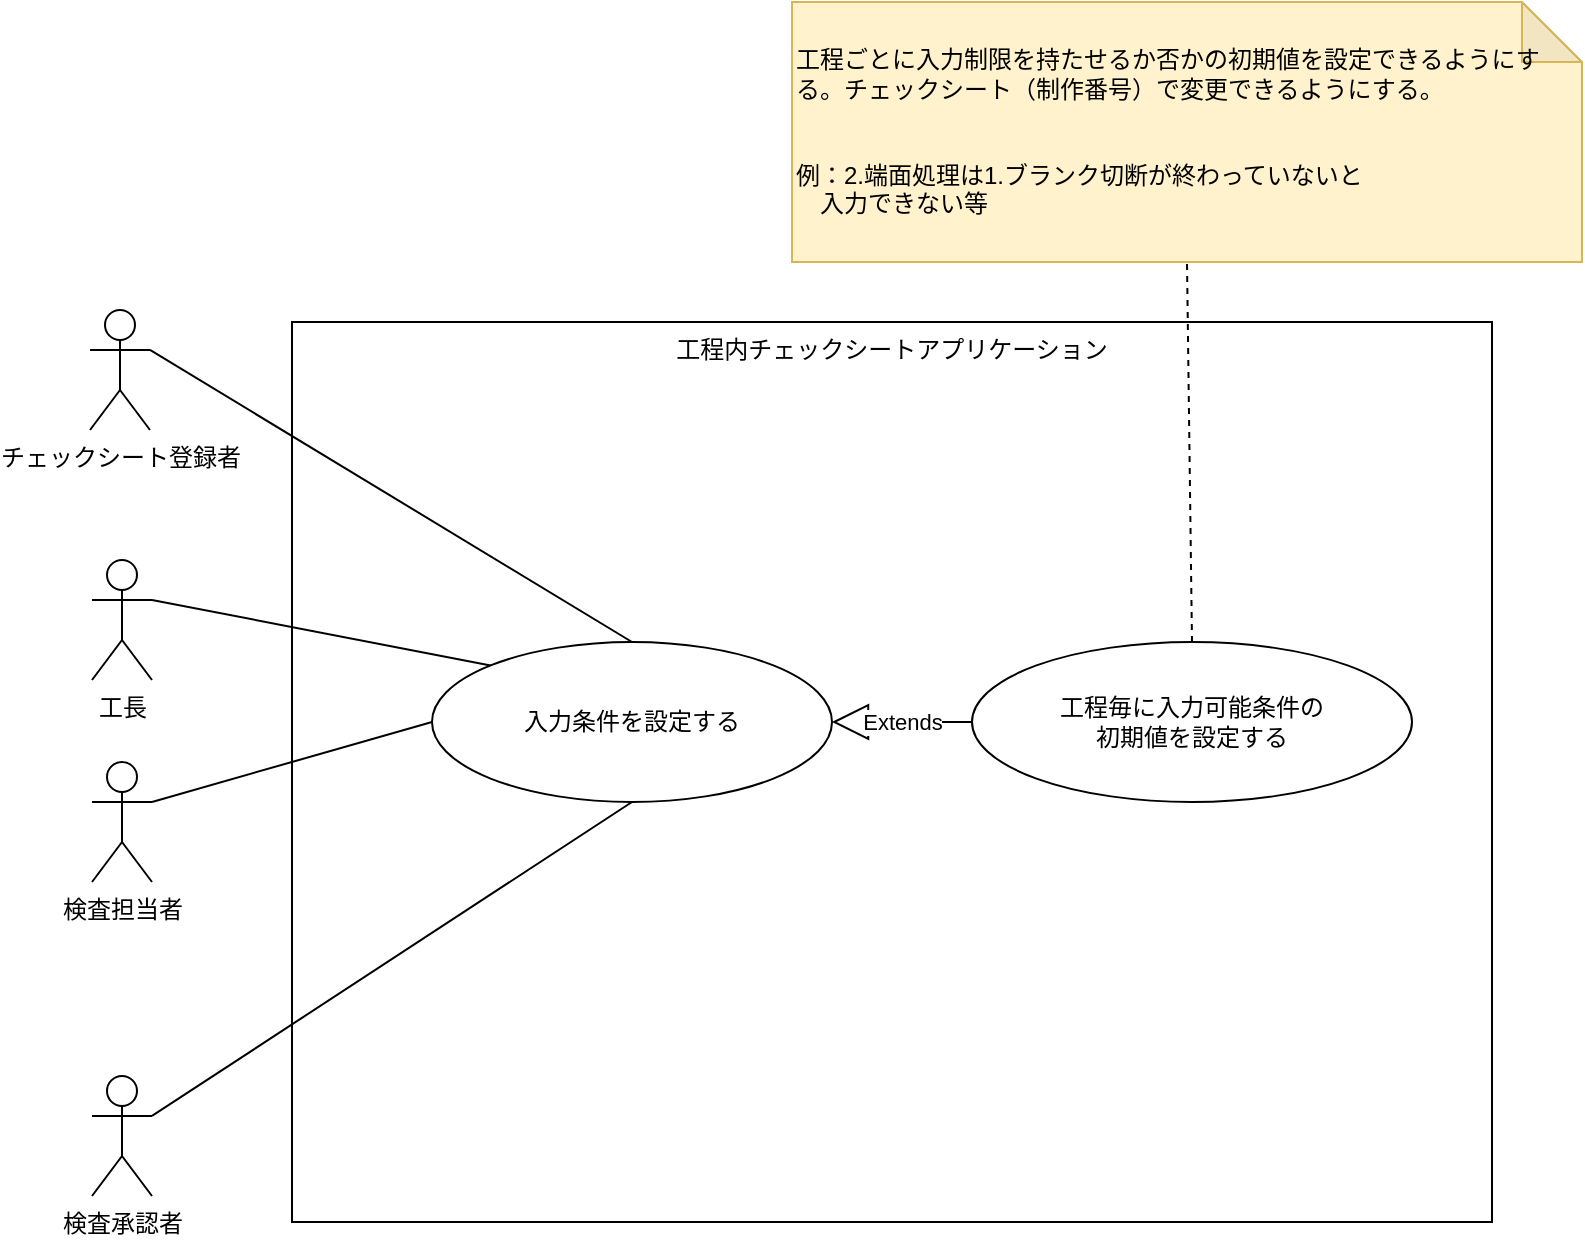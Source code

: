 <mxfile>
    <diagram id="fLh_ZRpRpivqrNP2prxu" name="ページ1">
        <mxGraphModel dx="919" dy="1721" grid="1" gridSize="10" guides="1" tooltips="1" connect="1" arrows="1" fold="1" page="1" pageScale="1" pageWidth="827" pageHeight="1169" math="0" shadow="0">
            <root>
                <mxCell id="0"/>
                <mxCell id="1" parent="0"/>
                <mxCell id="51" value="工程内チェックシートアプリケーション" style="rounded=0;whiteSpace=wrap;html=1;fillColor=none;verticalAlign=top;" parent="1" vertex="1">
                    <mxGeometry x="180" y="90" width="600" height="450" as="geometry"/>
                </mxCell>
                <mxCell id="43" value="検査担当者" style="shape=umlActor;verticalLabelPosition=bottom;verticalAlign=top;html=1;outlineConnect=0;fillColor=none;" parent="1" vertex="1">
                    <mxGeometry x="80" y="310" width="30" height="60" as="geometry"/>
                </mxCell>
                <mxCell id="46" value="入力条件を設定する" style="ellipse;whiteSpace=wrap;html=1;fillColor=none;" parent="1" vertex="1">
                    <mxGeometry x="250" y="250" width="200" height="80" as="geometry"/>
                </mxCell>
                <mxCell id="47" value="工程毎に入力可能条件の&lt;br&gt;初期値を設定する" style="ellipse;whiteSpace=wrap;html=1;fillColor=none;" parent="1" vertex="1">
                    <mxGeometry x="520" y="250" width="220" height="80" as="geometry"/>
                </mxCell>
                <mxCell id="49" value="" style="endArrow=none;html=1;entryX=1;entryY=0.333;entryDx=0;entryDy=0;entryPerimeter=0;exitX=0;exitY=0.5;exitDx=0;exitDy=0;" parent="1" source="46" target="43" edge="1">
                    <mxGeometry width="50" height="50" relative="1" as="geometry">
                        <mxPoint x="430" y="290" as="sourcePoint"/>
                        <mxPoint x="480" y="240" as="targetPoint"/>
                    </mxGeometry>
                </mxCell>
                <mxCell id="53" value="Extends" style="endArrow=block;endSize=16;endFill=0;html=1;exitX=0;exitY=0.5;exitDx=0;exitDy=0;entryX=1;entryY=0.5;entryDx=0;entryDy=0;" parent="1" source="47" target="46" edge="1">
                    <mxGeometry width="160" relative="1" as="geometry">
                        <mxPoint x="370" y="260" as="sourcePoint"/>
                        <mxPoint x="530" y="260" as="targetPoint"/>
                    </mxGeometry>
                </mxCell>
                <mxCell id="54" value="工程ごとに入力制限を持たせるか否かの初期値を設定できるようにする。チェックシート（制作番号）で変更できるようにする。&lt;br&gt;&lt;br&gt;&lt;br&gt;例：2.端面処理は1.ブランク切断が終わっていないと&lt;br&gt;　入力できない等" style="shape=note;whiteSpace=wrap;html=1;backgroundOutline=1;darkOpacity=0.05;fillColor=#fff2cc;strokeColor=#d6b656;align=left;" parent="1" vertex="1">
                    <mxGeometry x="430" y="-70" width="395" height="130" as="geometry"/>
                </mxCell>
                <mxCell id="56" value="" style="endArrow=none;dashed=1;html=1;entryX=0.5;entryY=1;entryDx=0;entryDy=0;entryPerimeter=0;exitX=0.5;exitY=0;exitDx=0;exitDy=0;" parent="1" source="47" target="54" edge="1">
                    <mxGeometry width="50" height="50" relative="1" as="geometry">
                        <mxPoint x="430" y="260" as="sourcePoint"/>
                        <mxPoint x="480" y="210" as="targetPoint"/>
                    </mxGeometry>
                </mxCell>
                <mxCell id="59" value="検査承認者" style="shape=umlActor;verticalLabelPosition=bottom;verticalAlign=top;html=1;outlineConnect=0;fillColor=none;" parent="1" vertex="1">
                    <mxGeometry x="80" y="467" width="30" height="60" as="geometry"/>
                </mxCell>
                <mxCell id="60" value="" style="endArrow=none;html=1;entryX=1;entryY=0.333;entryDx=0;entryDy=0;entryPerimeter=0;exitX=0.5;exitY=1;exitDx=0;exitDy=0;" parent="1" source="46" target="59" edge="1">
                    <mxGeometry width="50" height="50" relative="1" as="geometry">
                        <mxPoint x="250" y="200" as="sourcePoint"/>
                        <mxPoint x="120.0" y="140" as="targetPoint"/>
                    </mxGeometry>
                </mxCell>
                <mxCell id="65" value="工長" style="shape=umlActor;verticalLabelPosition=bottom;verticalAlign=top;html=1;outlineConnect=0;fillColor=none;" parent="1" vertex="1">
                    <mxGeometry x="80" y="209" width="30" height="60" as="geometry"/>
                </mxCell>
                <mxCell id="67" value="チェックシート登録者" style="shape=umlActor;verticalLabelPosition=bottom;verticalAlign=top;html=1;outlineConnect=0;fillColor=none;" parent="1" vertex="1">
                    <mxGeometry x="79" y="84" width="30" height="60" as="geometry"/>
                </mxCell>
                <mxCell id="72" value="" style="endArrow=none;html=1;entryX=1;entryY=0.333;entryDx=0;entryDy=0;entryPerimeter=0;exitX=0;exitY=0;exitDx=0;exitDy=0;" parent="1" source="46" target="65" edge="1">
                    <mxGeometry width="50" height="50" relative="1" as="geometry">
                        <mxPoint x="292.733" y="300.402" as="sourcePoint"/>
                        <mxPoint x="110" y="220" as="targetPoint"/>
                    </mxGeometry>
                </mxCell>
                <mxCell id="74" value="" style="endArrow=none;html=1;entryX=1;entryY=0.333;entryDx=0;entryDy=0;entryPerimeter=0;exitX=0.5;exitY=0;exitDx=0;exitDy=0;" parent="1" source="46" target="67" edge="1">
                    <mxGeometry width="50" height="50" relative="1" as="geometry">
                        <mxPoint x="279.289" y="171.716" as="sourcePoint"/>
                        <mxPoint x="120" y="239" as="targetPoint"/>
                    </mxGeometry>
                </mxCell>
            </root>
        </mxGraphModel>
    </diagram>
</mxfile>